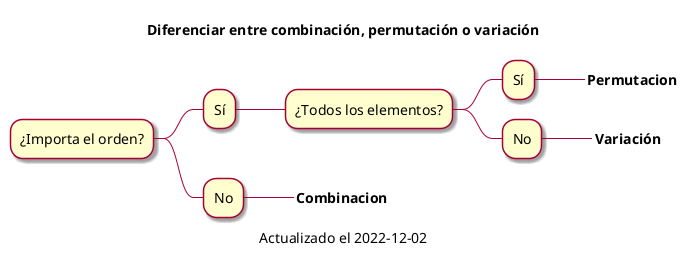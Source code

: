 ' ========================================
' Author:       Gerardo Tordoya
' Create date:  2022-12-02
' Description:  Probabilidad y Estadística
' ========================================


@startmindmap Clase 05
skin rose
' skinparam classFontName Calibri
' skinparam shadowing false
' hide circle
' skinparam linetype ortho

' ------------------------------------------------------------------------------

title Diferenciar entre combinación, permutación o variación

' ─── DIAGRAMA ─────────────────────────────────────────────────────────────────

* ¿Importa el orden?

'left side

    ** Sí
        *** ¿Todos los elementos?
            **** Sí
                *****_ <b>Permutacion</b>
            **** No
                *****_ <b>Variación</b>

'right side

    ** No
        ***_ <b>Combinacion</b>


' ──────────────────────────────────────────────────────────────────────────────

caption Actualizado el 2022-12-02

' ..............................................................................

@endmindmap